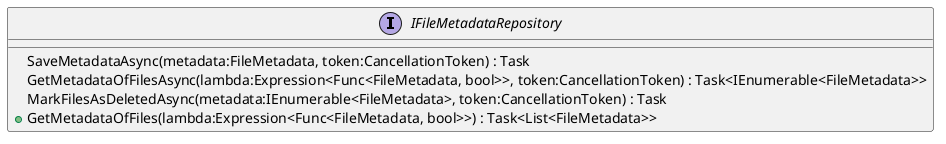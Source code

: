@startuml
interface IFileMetadataRepository {
    SaveMetadataAsync(metadata:FileMetadata, token:CancellationToken) : Task
    GetMetadataOfFilesAsync(lambda:Expression<Func<FileMetadata, bool>>, token:CancellationToken) : Task<IEnumerable<FileMetadata>>
    MarkFilesAsDeletedAsync(metadata:IEnumerable<FileMetadata>, token:CancellationToken) : Task
    + GetMetadataOfFiles(lambda:Expression<Func<FileMetadata, bool>>) : Task<List<FileMetadata>>
}
@enduml
